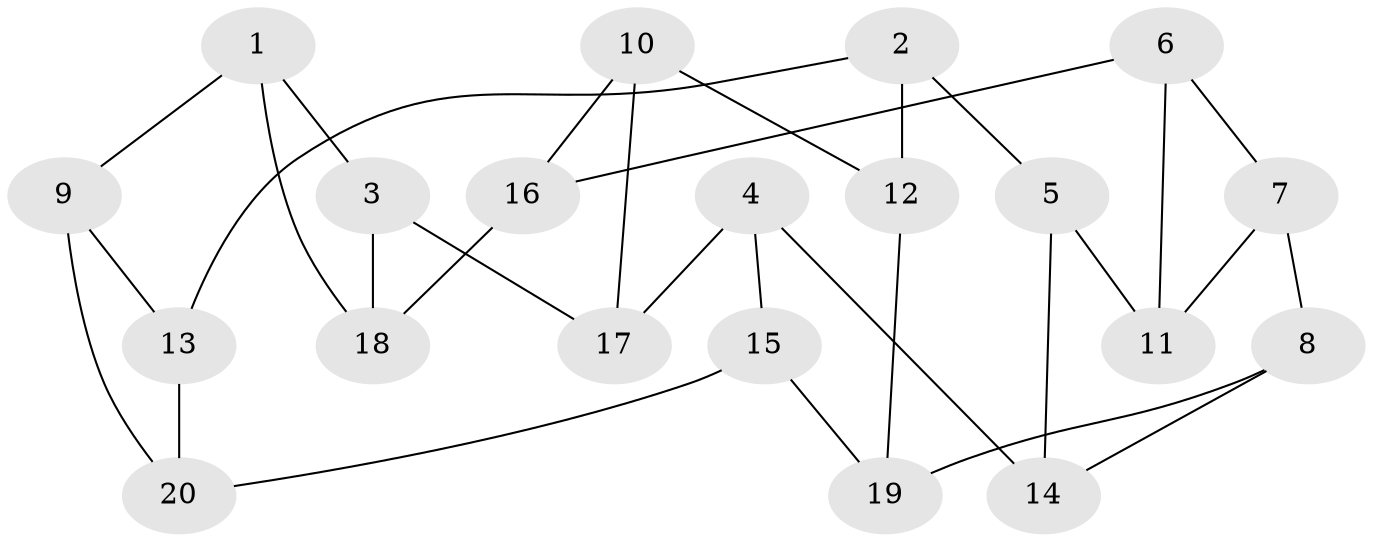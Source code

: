 // Generated by graph-tools (version 1.1) at 2025/46/02/15/25 05:46:28]
// undirected, 20 vertices, 30 edges
graph export_dot {
graph [start="1"]
  node [color=gray90,style=filled];
  1;
  2;
  3;
  4;
  5;
  6;
  7;
  8;
  9;
  10;
  11;
  12;
  13;
  14;
  15;
  16;
  17;
  18;
  19;
  20;
  1 -- 9;
  1 -- 18;
  1 -- 3;
  2 -- 12;
  2 -- 13;
  2 -- 5;
  3 -- 17;
  3 -- 18;
  4 -- 14;
  4 -- 15;
  4 -- 17;
  5 -- 11;
  5 -- 14;
  6 -- 16;
  6 -- 7;
  6 -- 11;
  7 -- 11;
  7 -- 8;
  8 -- 14;
  8 -- 19;
  9 -- 20;
  9 -- 13;
  10 -- 17;
  10 -- 12;
  10 -- 16;
  12 -- 19;
  13 -- 20;
  15 -- 19;
  15 -- 20;
  16 -- 18;
}
